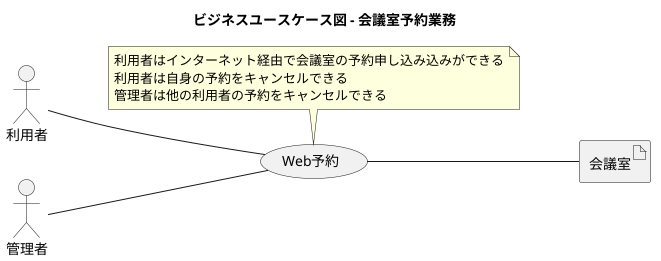 @startuml

title ビジネスユースケース図 - 会議室予約業務

left to right direction

actor 利用者
actor 管理者

usecase Web予約
note top of Web予約
  利用者はインターネット経由で会議室の予約申し込み込みができる
  利用者は自身の予約をキャンセルできる
  管理者は他の利用者の予約をキャンセルできる
end note

artifact 会議室

:利用者: -- (Web予約)
:管理者: -- (Web予約)
(Web予約) -- 会議室


@enduml
